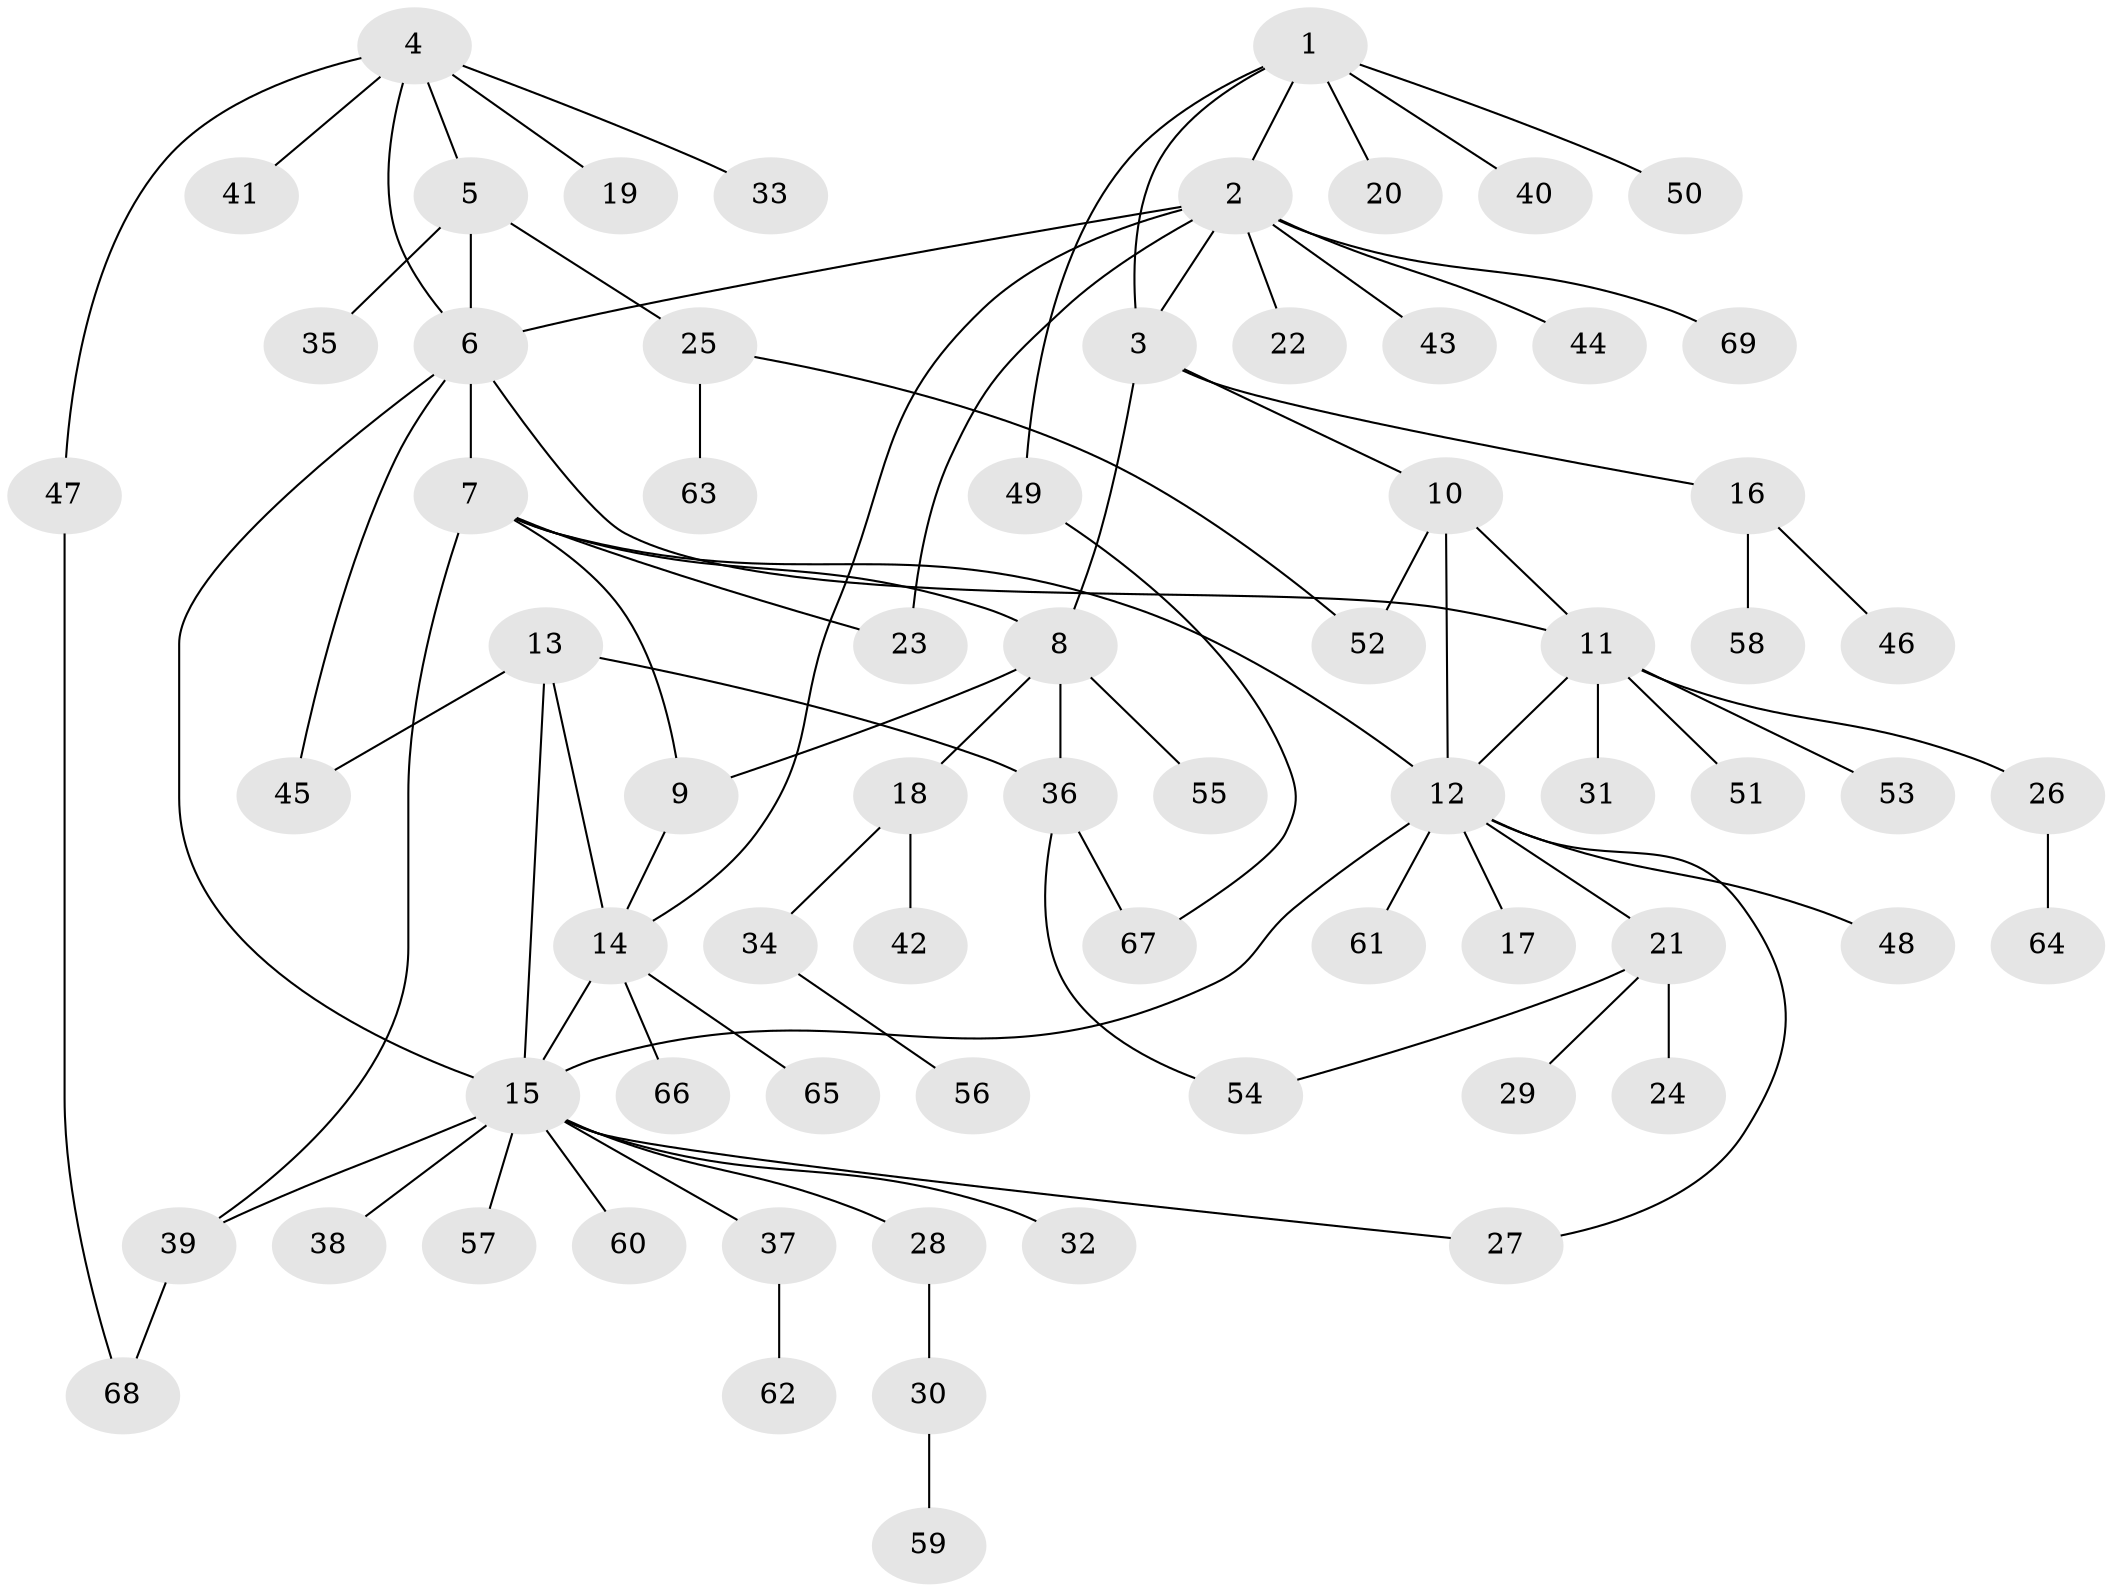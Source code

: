 // Generated by graph-tools (version 1.1) at 2025/11/02/27/25 16:11:33]
// undirected, 69 vertices, 88 edges
graph export_dot {
graph [start="1"]
  node [color=gray90,style=filled];
  1;
  2;
  3;
  4;
  5;
  6;
  7;
  8;
  9;
  10;
  11;
  12;
  13;
  14;
  15;
  16;
  17;
  18;
  19;
  20;
  21;
  22;
  23;
  24;
  25;
  26;
  27;
  28;
  29;
  30;
  31;
  32;
  33;
  34;
  35;
  36;
  37;
  38;
  39;
  40;
  41;
  42;
  43;
  44;
  45;
  46;
  47;
  48;
  49;
  50;
  51;
  52;
  53;
  54;
  55;
  56;
  57;
  58;
  59;
  60;
  61;
  62;
  63;
  64;
  65;
  66;
  67;
  68;
  69;
  1 -- 2;
  1 -- 3;
  1 -- 20;
  1 -- 40;
  1 -- 49;
  1 -- 50;
  2 -- 3;
  2 -- 6;
  2 -- 14;
  2 -- 22;
  2 -- 23;
  2 -- 43;
  2 -- 44;
  2 -- 69;
  3 -- 8;
  3 -- 10;
  3 -- 16;
  4 -- 5;
  4 -- 6;
  4 -- 19;
  4 -- 33;
  4 -- 41;
  4 -- 47;
  5 -- 6;
  5 -- 25;
  5 -- 35;
  6 -- 7;
  6 -- 11;
  6 -- 15;
  6 -- 45;
  7 -- 8;
  7 -- 9;
  7 -- 12;
  7 -- 23;
  7 -- 39;
  8 -- 9;
  8 -- 18;
  8 -- 36;
  8 -- 55;
  9 -- 14;
  10 -- 11;
  10 -- 12;
  10 -- 52;
  11 -- 12;
  11 -- 26;
  11 -- 31;
  11 -- 51;
  11 -- 53;
  12 -- 15;
  12 -- 17;
  12 -- 21;
  12 -- 27;
  12 -- 48;
  12 -- 61;
  13 -- 14;
  13 -- 15;
  13 -- 36;
  13 -- 45;
  14 -- 15;
  14 -- 65;
  14 -- 66;
  15 -- 27;
  15 -- 28;
  15 -- 32;
  15 -- 37;
  15 -- 38;
  15 -- 39;
  15 -- 57;
  15 -- 60;
  16 -- 46;
  16 -- 58;
  18 -- 34;
  18 -- 42;
  21 -- 24;
  21 -- 29;
  21 -- 54;
  25 -- 52;
  25 -- 63;
  26 -- 64;
  28 -- 30;
  30 -- 59;
  34 -- 56;
  36 -- 54;
  36 -- 67;
  37 -- 62;
  39 -- 68;
  47 -- 68;
  49 -- 67;
}
